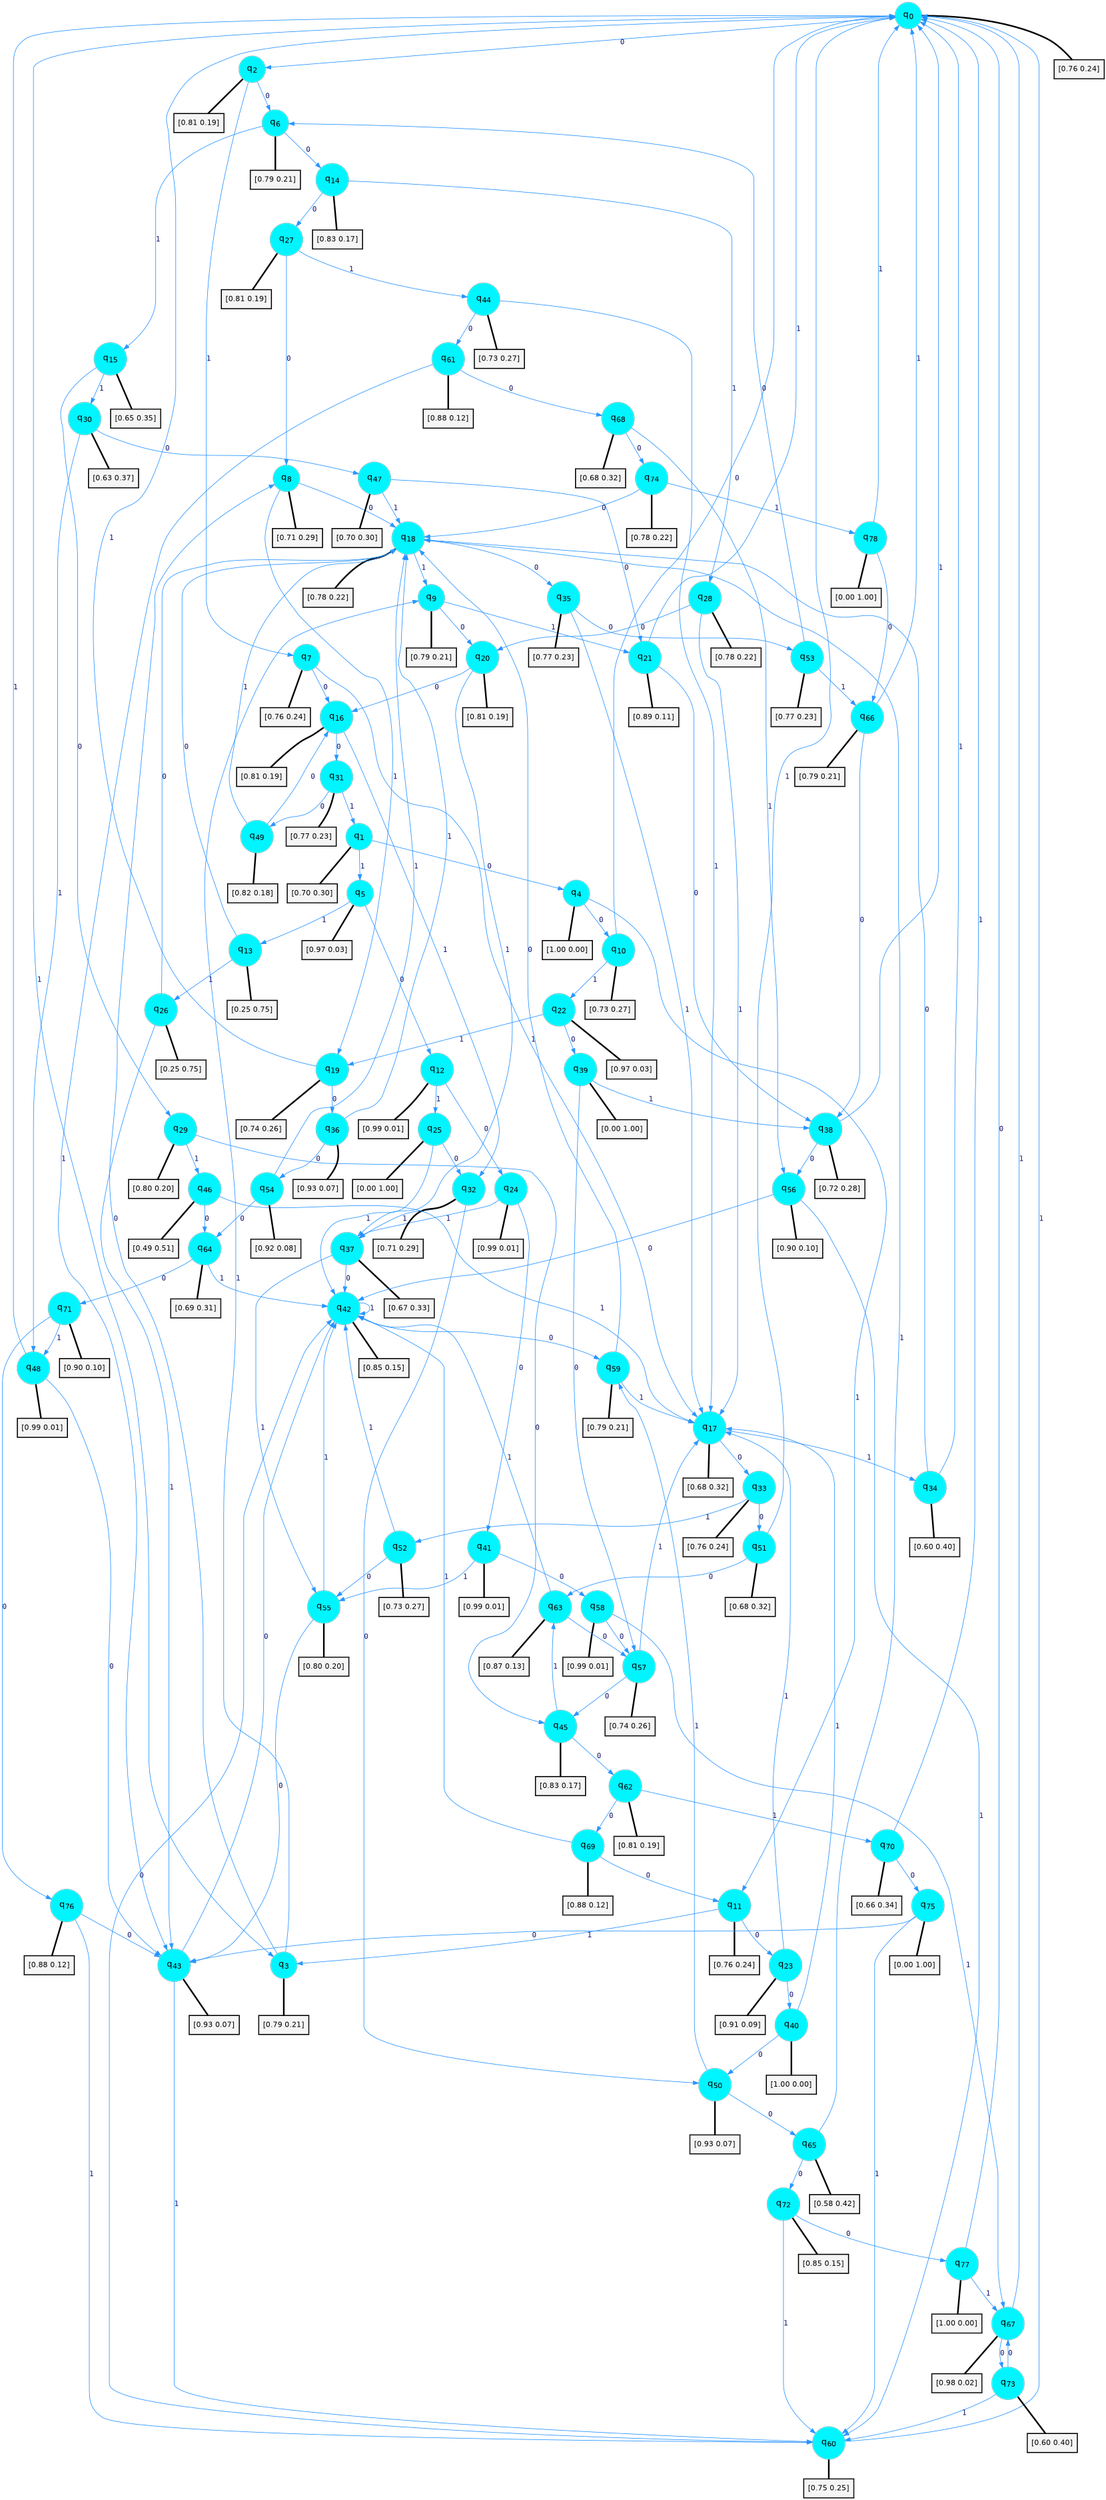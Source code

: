 digraph G {
graph [
bgcolor=transparent, dpi=300, rankdir=TD, size="40,25"];
node [
color=gray, fillcolor=turquoise1, fontcolor=black, fontname=Helvetica, fontsize=16, fontweight=bold, shape=circle, style=filled];
edge [
arrowsize=1, color=dodgerblue1, fontcolor=midnightblue, fontname=courier, fontweight=bold, penwidth=1, style=solid, weight=20];
0[label=<q<SUB>0</SUB>>];
1[label=<q<SUB>1</SUB>>];
2[label=<q<SUB>2</SUB>>];
3[label=<q<SUB>3</SUB>>];
4[label=<q<SUB>4</SUB>>];
5[label=<q<SUB>5</SUB>>];
6[label=<q<SUB>6</SUB>>];
7[label=<q<SUB>7</SUB>>];
8[label=<q<SUB>8</SUB>>];
9[label=<q<SUB>9</SUB>>];
10[label=<q<SUB>10</SUB>>];
11[label=<q<SUB>11</SUB>>];
12[label=<q<SUB>12</SUB>>];
13[label=<q<SUB>13</SUB>>];
14[label=<q<SUB>14</SUB>>];
15[label=<q<SUB>15</SUB>>];
16[label=<q<SUB>16</SUB>>];
17[label=<q<SUB>17</SUB>>];
18[label=<q<SUB>18</SUB>>];
19[label=<q<SUB>19</SUB>>];
20[label=<q<SUB>20</SUB>>];
21[label=<q<SUB>21</SUB>>];
22[label=<q<SUB>22</SUB>>];
23[label=<q<SUB>23</SUB>>];
24[label=<q<SUB>24</SUB>>];
25[label=<q<SUB>25</SUB>>];
26[label=<q<SUB>26</SUB>>];
27[label=<q<SUB>27</SUB>>];
28[label=<q<SUB>28</SUB>>];
29[label=<q<SUB>29</SUB>>];
30[label=<q<SUB>30</SUB>>];
31[label=<q<SUB>31</SUB>>];
32[label=<q<SUB>32</SUB>>];
33[label=<q<SUB>33</SUB>>];
34[label=<q<SUB>34</SUB>>];
35[label=<q<SUB>35</SUB>>];
36[label=<q<SUB>36</SUB>>];
37[label=<q<SUB>37</SUB>>];
38[label=<q<SUB>38</SUB>>];
39[label=<q<SUB>39</SUB>>];
40[label=<q<SUB>40</SUB>>];
41[label=<q<SUB>41</SUB>>];
42[label=<q<SUB>42</SUB>>];
43[label=<q<SUB>43</SUB>>];
44[label=<q<SUB>44</SUB>>];
45[label=<q<SUB>45</SUB>>];
46[label=<q<SUB>46</SUB>>];
47[label=<q<SUB>47</SUB>>];
48[label=<q<SUB>48</SUB>>];
49[label=<q<SUB>49</SUB>>];
50[label=<q<SUB>50</SUB>>];
51[label=<q<SUB>51</SUB>>];
52[label=<q<SUB>52</SUB>>];
53[label=<q<SUB>53</SUB>>];
54[label=<q<SUB>54</SUB>>];
55[label=<q<SUB>55</SUB>>];
56[label=<q<SUB>56</SUB>>];
57[label=<q<SUB>57</SUB>>];
58[label=<q<SUB>58</SUB>>];
59[label=<q<SUB>59</SUB>>];
60[label=<q<SUB>60</SUB>>];
61[label=<q<SUB>61</SUB>>];
62[label=<q<SUB>62</SUB>>];
63[label=<q<SUB>63</SUB>>];
64[label=<q<SUB>64</SUB>>];
65[label=<q<SUB>65</SUB>>];
66[label=<q<SUB>66</SUB>>];
67[label=<q<SUB>67</SUB>>];
68[label=<q<SUB>68</SUB>>];
69[label=<q<SUB>69</SUB>>];
70[label=<q<SUB>70</SUB>>];
71[label=<q<SUB>71</SUB>>];
72[label=<q<SUB>72</SUB>>];
73[label=<q<SUB>73</SUB>>];
74[label=<q<SUB>74</SUB>>];
75[label=<q<SUB>75</SUB>>];
76[label=<q<SUB>76</SUB>>];
77[label=<q<SUB>77</SUB>>];
78[label=<q<SUB>78</SUB>>];
79[label="[0.76 0.24]", shape=box,fontcolor=black, fontname=Helvetica, fontsize=14, penwidth=2, fillcolor=whitesmoke,color=black];
80[label="[0.70 0.30]", shape=box,fontcolor=black, fontname=Helvetica, fontsize=14, penwidth=2, fillcolor=whitesmoke,color=black];
81[label="[0.81 0.19]", shape=box,fontcolor=black, fontname=Helvetica, fontsize=14, penwidth=2, fillcolor=whitesmoke,color=black];
82[label="[0.79 0.21]", shape=box,fontcolor=black, fontname=Helvetica, fontsize=14, penwidth=2, fillcolor=whitesmoke,color=black];
83[label="[1.00 0.00]", shape=box,fontcolor=black, fontname=Helvetica, fontsize=14, penwidth=2, fillcolor=whitesmoke,color=black];
84[label="[0.97 0.03]", shape=box,fontcolor=black, fontname=Helvetica, fontsize=14, penwidth=2, fillcolor=whitesmoke,color=black];
85[label="[0.79 0.21]", shape=box,fontcolor=black, fontname=Helvetica, fontsize=14, penwidth=2, fillcolor=whitesmoke,color=black];
86[label="[0.76 0.24]", shape=box,fontcolor=black, fontname=Helvetica, fontsize=14, penwidth=2, fillcolor=whitesmoke,color=black];
87[label="[0.71 0.29]", shape=box,fontcolor=black, fontname=Helvetica, fontsize=14, penwidth=2, fillcolor=whitesmoke,color=black];
88[label="[0.79 0.21]", shape=box,fontcolor=black, fontname=Helvetica, fontsize=14, penwidth=2, fillcolor=whitesmoke,color=black];
89[label="[0.73 0.27]", shape=box,fontcolor=black, fontname=Helvetica, fontsize=14, penwidth=2, fillcolor=whitesmoke,color=black];
90[label="[0.76 0.24]", shape=box,fontcolor=black, fontname=Helvetica, fontsize=14, penwidth=2, fillcolor=whitesmoke,color=black];
91[label="[0.99 0.01]", shape=box,fontcolor=black, fontname=Helvetica, fontsize=14, penwidth=2, fillcolor=whitesmoke,color=black];
92[label="[0.25 0.75]", shape=box,fontcolor=black, fontname=Helvetica, fontsize=14, penwidth=2, fillcolor=whitesmoke,color=black];
93[label="[0.83 0.17]", shape=box,fontcolor=black, fontname=Helvetica, fontsize=14, penwidth=2, fillcolor=whitesmoke,color=black];
94[label="[0.65 0.35]", shape=box,fontcolor=black, fontname=Helvetica, fontsize=14, penwidth=2, fillcolor=whitesmoke,color=black];
95[label="[0.81 0.19]", shape=box,fontcolor=black, fontname=Helvetica, fontsize=14, penwidth=2, fillcolor=whitesmoke,color=black];
96[label="[0.68 0.32]", shape=box,fontcolor=black, fontname=Helvetica, fontsize=14, penwidth=2, fillcolor=whitesmoke,color=black];
97[label="[0.78 0.22]", shape=box,fontcolor=black, fontname=Helvetica, fontsize=14, penwidth=2, fillcolor=whitesmoke,color=black];
98[label="[0.74 0.26]", shape=box,fontcolor=black, fontname=Helvetica, fontsize=14, penwidth=2, fillcolor=whitesmoke,color=black];
99[label="[0.81 0.19]", shape=box,fontcolor=black, fontname=Helvetica, fontsize=14, penwidth=2, fillcolor=whitesmoke,color=black];
100[label="[0.89 0.11]", shape=box,fontcolor=black, fontname=Helvetica, fontsize=14, penwidth=2, fillcolor=whitesmoke,color=black];
101[label="[0.97 0.03]", shape=box,fontcolor=black, fontname=Helvetica, fontsize=14, penwidth=2, fillcolor=whitesmoke,color=black];
102[label="[0.91 0.09]", shape=box,fontcolor=black, fontname=Helvetica, fontsize=14, penwidth=2, fillcolor=whitesmoke,color=black];
103[label="[0.99 0.01]", shape=box,fontcolor=black, fontname=Helvetica, fontsize=14, penwidth=2, fillcolor=whitesmoke,color=black];
104[label="[0.00 1.00]", shape=box,fontcolor=black, fontname=Helvetica, fontsize=14, penwidth=2, fillcolor=whitesmoke,color=black];
105[label="[0.25 0.75]", shape=box,fontcolor=black, fontname=Helvetica, fontsize=14, penwidth=2, fillcolor=whitesmoke,color=black];
106[label="[0.81 0.19]", shape=box,fontcolor=black, fontname=Helvetica, fontsize=14, penwidth=2, fillcolor=whitesmoke,color=black];
107[label="[0.78 0.22]", shape=box,fontcolor=black, fontname=Helvetica, fontsize=14, penwidth=2, fillcolor=whitesmoke,color=black];
108[label="[0.80 0.20]", shape=box,fontcolor=black, fontname=Helvetica, fontsize=14, penwidth=2, fillcolor=whitesmoke,color=black];
109[label="[0.63 0.37]", shape=box,fontcolor=black, fontname=Helvetica, fontsize=14, penwidth=2, fillcolor=whitesmoke,color=black];
110[label="[0.77 0.23]", shape=box,fontcolor=black, fontname=Helvetica, fontsize=14, penwidth=2, fillcolor=whitesmoke,color=black];
111[label="[0.71 0.29]", shape=box,fontcolor=black, fontname=Helvetica, fontsize=14, penwidth=2, fillcolor=whitesmoke,color=black];
112[label="[0.76 0.24]", shape=box,fontcolor=black, fontname=Helvetica, fontsize=14, penwidth=2, fillcolor=whitesmoke,color=black];
113[label="[0.60 0.40]", shape=box,fontcolor=black, fontname=Helvetica, fontsize=14, penwidth=2, fillcolor=whitesmoke,color=black];
114[label="[0.77 0.23]", shape=box,fontcolor=black, fontname=Helvetica, fontsize=14, penwidth=2, fillcolor=whitesmoke,color=black];
115[label="[0.93 0.07]", shape=box,fontcolor=black, fontname=Helvetica, fontsize=14, penwidth=2, fillcolor=whitesmoke,color=black];
116[label="[0.67 0.33]", shape=box,fontcolor=black, fontname=Helvetica, fontsize=14, penwidth=2, fillcolor=whitesmoke,color=black];
117[label="[0.72 0.28]", shape=box,fontcolor=black, fontname=Helvetica, fontsize=14, penwidth=2, fillcolor=whitesmoke,color=black];
118[label="[0.00 1.00]", shape=box,fontcolor=black, fontname=Helvetica, fontsize=14, penwidth=2, fillcolor=whitesmoke,color=black];
119[label="[1.00 0.00]", shape=box,fontcolor=black, fontname=Helvetica, fontsize=14, penwidth=2, fillcolor=whitesmoke,color=black];
120[label="[0.99 0.01]", shape=box,fontcolor=black, fontname=Helvetica, fontsize=14, penwidth=2, fillcolor=whitesmoke,color=black];
121[label="[0.85 0.15]", shape=box,fontcolor=black, fontname=Helvetica, fontsize=14, penwidth=2, fillcolor=whitesmoke,color=black];
122[label="[0.93 0.07]", shape=box,fontcolor=black, fontname=Helvetica, fontsize=14, penwidth=2, fillcolor=whitesmoke,color=black];
123[label="[0.73 0.27]", shape=box,fontcolor=black, fontname=Helvetica, fontsize=14, penwidth=2, fillcolor=whitesmoke,color=black];
124[label="[0.83 0.17]", shape=box,fontcolor=black, fontname=Helvetica, fontsize=14, penwidth=2, fillcolor=whitesmoke,color=black];
125[label="[0.49 0.51]", shape=box,fontcolor=black, fontname=Helvetica, fontsize=14, penwidth=2, fillcolor=whitesmoke,color=black];
126[label="[0.70 0.30]", shape=box,fontcolor=black, fontname=Helvetica, fontsize=14, penwidth=2, fillcolor=whitesmoke,color=black];
127[label="[0.99 0.01]", shape=box,fontcolor=black, fontname=Helvetica, fontsize=14, penwidth=2, fillcolor=whitesmoke,color=black];
128[label="[0.82 0.18]", shape=box,fontcolor=black, fontname=Helvetica, fontsize=14, penwidth=2, fillcolor=whitesmoke,color=black];
129[label="[0.93 0.07]", shape=box,fontcolor=black, fontname=Helvetica, fontsize=14, penwidth=2, fillcolor=whitesmoke,color=black];
130[label="[0.68 0.32]", shape=box,fontcolor=black, fontname=Helvetica, fontsize=14, penwidth=2, fillcolor=whitesmoke,color=black];
131[label="[0.73 0.27]", shape=box,fontcolor=black, fontname=Helvetica, fontsize=14, penwidth=2, fillcolor=whitesmoke,color=black];
132[label="[0.77 0.23]", shape=box,fontcolor=black, fontname=Helvetica, fontsize=14, penwidth=2, fillcolor=whitesmoke,color=black];
133[label="[0.92 0.08]", shape=box,fontcolor=black, fontname=Helvetica, fontsize=14, penwidth=2, fillcolor=whitesmoke,color=black];
134[label="[0.80 0.20]", shape=box,fontcolor=black, fontname=Helvetica, fontsize=14, penwidth=2, fillcolor=whitesmoke,color=black];
135[label="[0.90 0.10]", shape=box,fontcolor=black, fontname=Helvetica, fontsize=14, penwidth=2, fillcolor=whitesmoke,color=black];
136[label="[0.74 0.26]", shape=box,fontcolor=black, fontname=Helvetica, fontsize=14, penwidth=2, fillcolor=whitesmoke,color=black];
137[label="[0.99 0.01]", shape=box,fontcolor=black, fontname=Helvetica, fontsize=14, penwidth=2, fillcolor=whitesmoke,color=black];
138[label="[0.79 0.21]", shape=box,fontcolor=black, fontname=Helvetica, fontsize=14, penwidth=2, fillcolor=whitesmoke,color=black];
139[label="[0.75 0.25]", shape=box,fontcolor=black, fontname=Helvetica, fontsize=14, penwidth=2, fillcolor=whitesmoke,color=black];
140[label="[0.88 0.12]", shape=box,fontcolor=black, fontname=Helvetica, fontsize=14, penwidth=2, fillcolor=whitesmoke,color=black];
141[label="[0.81 0.19]", shape=box,fontcolor=black, fontname=Helvetica, fontsize=14, penwidth=2, fillcolor=whitesmoke,color=black];
142[label="[0.87 0.13]", shape=box,fontcolor=black, fontname=Helvetica, fontsize=14, penwidth=2, fillcolor=whitesmoke,color=black];
143[label="[0.69 0.31]", shape=box,fontcolor=black, fontname=Helvetica, fontsize=14, penwidth=2, fillcolor=whitesmoke,color=black];
144[label="[0.58 0.42]", shape=box,fontcolor=black, fontname=Helvetica, fontsize=14, penwidth=2, fillcolor=whitesmoke,color=black];
145[label="[0.79 0.21]", shape=box,fontcolor=black, fontname=Helvetica, fontsize=14, penwidth=2, fillcolor=whitesmoke,color=black];
146[label="[0.98 0.02]", shape=box,fontcolor=black, fontname=Helvetica, fontsize=14, penwidth=2, fillcolor=whitesmoke,color=black];
147[label="[0.68 0.32]", shape=box,fontcolor=black, fontname=Helvetica, fontsize=14, penwidth=2, fillcolor=whitesmoke,color=black];
148[label="[0.88 0.12]", shape=box,fontcolor=black, fontname=Helvetica, fontsize=14, penwidth=2, fillcolor=whitesmoke,color=black];
149[label="[0.66 0.34]", shape=box,fontcolor=black, fontname=Helvetica, fontsize=14, penwidth=2, fillcolor=whitesmoke,color=black];
150[label="[0.90 0.10]", shape=box,fontcolor=black, fontname=Helvetica, fontsize=14, penwidth=2, fillcolor=whitesmoke,color=black];
151[label="[0.85 0.15]", shape=box,fontcolor=black, fontname=Helvetica, fontsize=14, penwidth=2, fillcolor=whitesmoke,color=black];
152[label="[0.60 0.40]", shape=box,fontcolor=black, fontname=Helvetica, fontsize=14, penwidth=2, fillcolor=whitesmoke,color=black];
153[label="[0.78 0.22]", shape=box,fontcolor=black, fontname=Helvetica, fontsize=14, penwidth=2, fillcolor=whitesmoke,color=black];
154[label="[0.00 1.00]", shape=box,fontcolor=black, fontname=Helvetica, fontsize=14, penwidth=2, fillcolor=whitesmoke,color=black];
155[label="[0.88 0.12]", shape=box,fontcolor=black, fontname=Helvetica, fontsize=14, penwidth=2, fillcolor=whitesmoke,color=black];
156[label="[1.00 0.00]", shape=box,fontcolor=black, fontname=Helvetica, fontsize=14, penwidth=2, fillcolor=whitesmoke,color=black];
157[label="[0.00 1.00]", shape=box,fontcolor=black, fontname=Helvetica, fontsize=14, penwidth=2, fillcolor=whitesmoke,color=black];
0->2 [label=0];
0->3 [label=1];
0->79 [arrowhead=none, penwidth=3,color=black];
1->4 [label=0];
1->5 [label=1];
1->80 [arrowhead=none, penwidth=3,color=black];
2->6 [label=0];
2->7 [label=1];
2->81 [arrowhead=none, penwidth=3,color=black];
3->8 [label=0];
3->9 [label=1];
3->82 [arrowhead=none, penwidth=3,color=black];
4->10 [label=0];
4->11 [label=1];
4->83 [arrowhead=none, penwidth=3,color=black];
5->12 [label=0];
5->13 [label=1];
5->84 [arrowhead=none, penwidth=3,color=black];
6->14 [label=0];
6->15 [label=1];
6->85 [arrowhead=none, penwidth=3,color=black];
7->16 [label=0];
7->17 [label=1];
7->86 [arrowhead=none, penwidth=3,color=black];
8->18 [label=0];
8->19 [label=1];
8->87 [arrowhead=none, penwidth=3,color=black];
9->20 [label=0];
9->21 [label=1];
9->88 [arrowhead=none, penwidth=3,color=black];
10->0 [label=0];
10->22 [label=1];
10->89 [arrowhead=none, penwidth=3,color=black];
11->23 [label=0];
11->3 [label=1];
11->90 [arrowhead=none, penwidth=3,color=black];
12->24 [label=0];
12->25 [label=1];
12->91 [arrowhead=none, penwidth=3,color=black];
13->18 [label=0];
13->26 [label=1];
13->92 [arrowhead=none, penwidth=3,color=black];
14->27 [label=0];
14->28 [label=1];
14->93 [arrowhead=none, penwidth=3,color=black];
15->29 [label=0];
15->30 [label=1];
15->94 [arrowhead=none, penwidth=3,color=black];
16->31 [label=0];
16->32 [label=1];
16->95 [arrowhead=none, penwidth=3,color=black];
17->33 [label=0];
17->34 [label=1];
17->96 [arrowhead=none, penwidth=3,color=black];
18->35 [label=0];
18->9 [label=1];
18->97 [arrowhead=none, penwidth=3,color=black];
19->36 [label=0];
19->0 [label=1];
19->98 [arrowhead=none, penwidth=3,color=black];
20->16 [label=0];
20->37 [label=1];
20->99 [arrowhead=none, penwidth=3,color=black];
21->38 [label=0];
21->0 [label=1];
21->100 [arrowhead=none, penwidth=3,color=black];
22->39 [label=0];
22->19 [label=1];
22->101 [arrowhead=none, penwidth=3,color=black];
23->40 [label=0];
23->17 [label=1];
23->102 [arrowhead=none, penwidth=3,color=black];
24->41 [label=0];
24->37 [label=1];
24->103 [arrowhead=none, penwidth=3,color=black];
25->32 [label=0];
25->42 [label=1];
25->104 [arrowhead=none, penwidth=3,color=black];
26->18 [label=0];
26->43 [label=1];
26->105 [arrowhead=none, penwidth=3,color=black];
27->8 [label=0];
27->44 [label=1];
27->106 [arrowhead=none, penwidth=3,color=black];
28->20 [label=0];
28->17 [label=1];
28->107 [arrowhead=none, penwidth=3,color=black];
29->45 [label=0];
29->46 [label=1];
29->108 [arrowhead=none, penwidth=3,color=black];
30->47 [label=0];
30->48 [label=1];
30->109 [arrowhead=none, penwidth=3,color=black];
31->49 [label=0];
31->1 [label=1];
31->110 [arrowhead=none, penwidth=3,color=black];
32->50 [label=0];
32->37 [label=1];
32->111 [arrowhead=none, penwidth=3,color=black];
33->51 [label=0];
33->52 [label=1];
33->112 [arrowhead=none, penwidth=3,color=black];
34->18 [label=0];
34->0 [label=1];
34->113 [arrowhead=none, penwidth=3,color=black];
35->53 [label=0];
35->17 [label=1];
35->114 [arrowhead=none, penwidth=3,color=black];
36->54 [label=0];
36->18 [label=1];
36->115 [arrowhead=none, penwidth=3,color=black];
37->42 [label=0];
37->55 [label=1];
37->116 [arrowhead=none, penwidth=3,color=black];
38->56 [label=0];
38->0 [label=1];
38->117 [arrowhead=none, penwidth=3,color=black];
39->57 [label=0];
39->38 [label=1];
39->118 [arrowhead=none, penwidth=3,color=black];
40->50 [label=0];
40->17 [label=1];
40->119 [arrowhead=none, penwidth=3,color=black];
41->58 [label=0];
41->55 [label=1];
41->120 [arrowhead=none, penwidth=3,color=black];
42->59 [label=0];
42->42 [label=1];
42->121 [arrowhead=none, penwidth=3,color=black];
43->42 [label=0];
43->60 [label=1];
43->122 [arrowhead=none, penwidth=3,color=black];
44->61 [label=0];
44->17 [label=1];
44->123 [arrowhead=none, penwidth=3,color=black];
45->62 [label=0];
45->63 [label=1];
45->124 [arrowhead=none, penwidth=3,color=black];
46->64 [label=0];
46->17 [label=1];
46->125 [arrowhead=none, penwidth=3,color=black];
47->21 [label=0];
47->18 [label=1];
47->126 [arrowhead=none, penwidth=3,color=black];
48->43 [label=0];
48->0 [label=1];
48->127 [arrowhead=none, penwidth=3,color=black];
49->16 [label=0];
49->18 [label=1];
49->128 [arrowhead=none, penwidth=3,color=black];
50->65 [label=0];
50->59 [label=1];
50->129 [arrowhead=none, penwidth=3,color=black];
51->63 [label=0];
51->0 [label=1];
51->130 [arrowhead=none, penwidth=3,color=black];
52->55 [label=0];
52->42 [label=1];
52->131 [arrowhead=none, penwidth=3,color=black];
53->6 [label=0];
53->66 [label=1];
53->132 [arrowhead=none, penwidth=3,color=black];
54->64 [label=0];
54->18 [label=1];
54->133 [arrowhead=none, penwidth=3,color=black];
55->43 [label=0];
55->42 [label=1];
55->134 [arrowhead=none, penwidth=3,color=black];
56->42 [label=0];
56->60 [label=1];
56->135 [arrowhead=none, penwidth=3,color=black];
57->45 [label=0];
57->17 [label=1];
57->136 [arrowhead=none, penwidth=3,color=black];
58->57 [label=0];
58->67 [label=1];
58->137 [arrowhead=none, penwidth=3,color=black];
59->18 [label=0];
59->17 [label=1];
59->138 [arrowhead=none, penwidth=3,color=black];
60->42 [label=0];
60->0 [label=1];
60->139 [arrowhead=none, penwidth=3,color=black];
61->68 [label=0];
61->43 [label=1];
61->140 [arrowhead=none, penwidth=3,color=black];
62->69 [label=0];
62->70 [label=1];
62->141 [arrowhead=none, penwidth=3,color=black];
63->57 [label=0];
63->42 [label=1];
63->142 [arrowhead=none, penwidth=3,color=black];
64->71 [label=0];
64->42 [label=1];
64->143 [arrowhead=none, penwidth=3,color=black];
65->72 [label=0];
65->18 [label=1];
65->144 [arrowhead=none, penwidth=3,color=black];
66->38 [label=0];
66->0 [label=1];
66->145 [arrowhead=none, penwidth=3,color=black];
67->73 [label=0];
67->0 [label=1];
67->146 [arrowhead=none, penwidth=3,color=black];
68->74 [label=0];
68->56 [label=1];
68->147 [arrowhead=none, penwidth=3,color=black];
69->11 [label=0];
69->42 [label=1];
69->148 [arrowhead=none, penwidth=3,color=black];
70->75 [label=0];
70->0 [label=1];
70->149 [arrowhead=none, penwidth=3,color=black];
71->76 [label=0];
71->48 [label=1];
71->150 [arrowhead=none, penwidth=3,color=black];
72->77 [label=0];
72->60 [label=1];
72->151 [arrowhead=none, penwidth=3,color=black];
73->67 [label=0];
73->60 [label=1];
73->152 [arrowhead=none, penwidth=3,color=black];
74->18 [label=0];
74->78 [label=1];
74->153 [arrowhead=none, penwidth=3,color=black];
75->43 [label=0];
75->60 [label=1];
75->154 [arrowhead=none, penwidth=3,color=black];
76->43 [label=0];
76->60 [label=1];
76->155 [arrowhead=none, penwidth=3,color=black];
77->0 [label=0];
77->67 [label=1];
77->156 [arrowhead=none, penwidth=3,color=black];
78->66 [label=0];
78->0 [label=1];
78->157 [arrowhead=none, penwidth=3,color=black];
}

